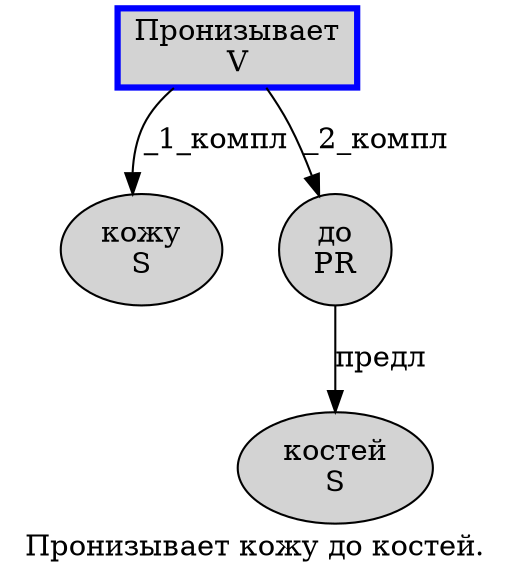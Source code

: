 digraph SENTENCE_699 {
	graph [label="Пронизывает кожу до костей."]
	node [style=filled]
		0 [label="Пронизывает
V" color=blue fillcolor=lightgray penwidth=3 shape=box]
		1 [label="кожу
S" color="" fillcolor=lightgray penwidth=1 shape=ellipse]
		2 [label="до
PR" color="" fillcolor=lightgray penwidth=1 shape=ellipse]
		3 [label="костей
S" color="" fillcolor=lightgray penwidth=1 shape=ellipse]
			0 -> 1 [label="_1_компл"]
			0 -> 2 [label="_2_компл"]
			2 -> 3 [label="предл"]
}